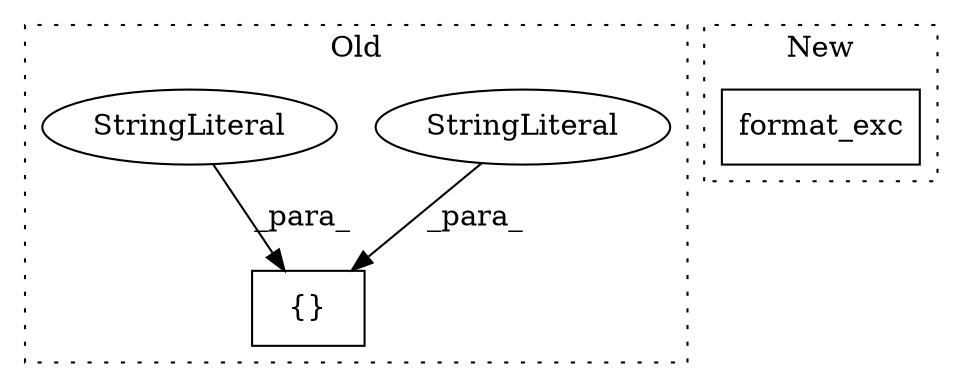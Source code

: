 digraph G {
subgraph cluster0 {
1 [label="{}" a="4" s="6086,6108" l="1,1" shape="box"];
3 [label="StringLiteral" a="45" s="6087" l="5" shape="ellipse"];
4 [label="StringLiteral" a="45" s="6100" l="8" shape="ellipse"];
label = "Old";
style="dotted";
}
subgraph cluster1 {
2 [label="format_exc" a="32" s="5934" l="12" shape="box"];
label = "New";
style="dotted";
}
3 -> 1 [label="_para_"];
4 -> 1 [label="_para_"];
}